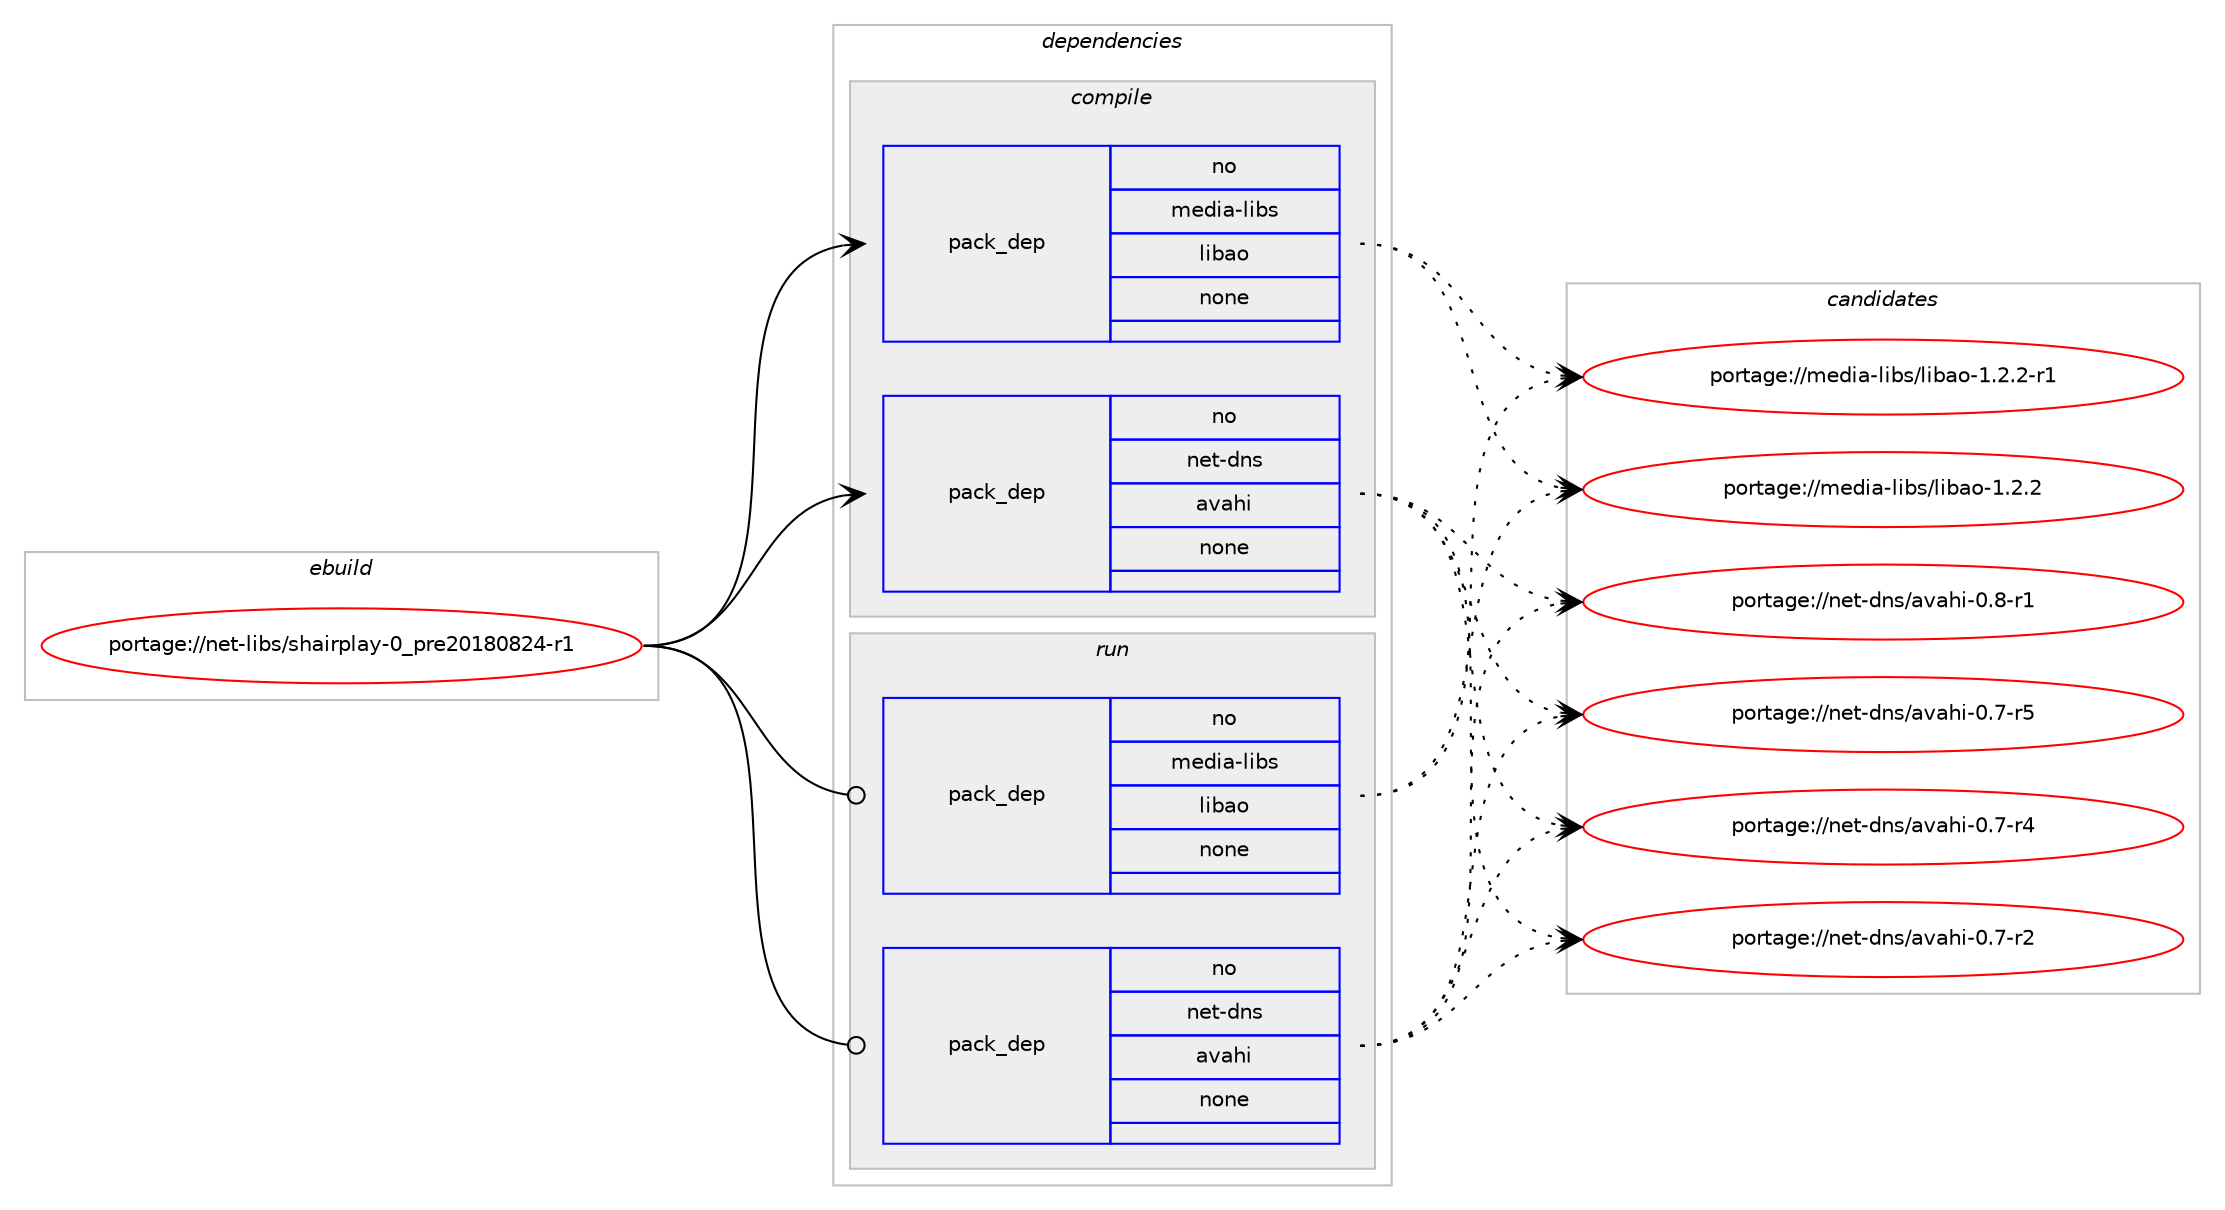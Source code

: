 digraph prolog {

# *************
# Graph options
# *************

newrank=true;
concentrate=true;
compound=true;
graph [rankdir=LR,fontname=Helvetica,fontsize=10,ranksep=1.5];#, ranksep=2.5, nodesep=0.2];
edge  [arrowhead=vee];
node  [fontname=Helvetica,fontsize=10];

# **********
# The ebuild
# **********

subgraph cluster_leftcol {
color=gray;
rank=same;
label=<<i>ebuild</i>>;
id [label="portage://net-libs/shairplay-0_pre20180824-r1", color=red, width=4, href="../net-libs/shairplay-0_pre20180824-r1.svg"];
}

# ****************
# The dependencies
# ****************

subgraph cluster_midcol {
color=gray;
label=<<i>dependencies</i>>;
subgraph cluster_compile {
fillcolor="#eeeeee";
style=filled;
label=<<i>compile</i>>;
subgraph pack44433 {
dependency56468 [label=<<TABLE BORDER="0" CELLBORDER="1" CELLSPACING="0" CELLPADDING="4" WIDTH="220"><TR><TD ROWSPAN="6" CELLPADDING="30">pack_dep</TD></TR><TR><TD WIDTH="110">no</TD></TR><TR><TD>media-libs</TD></TR><TR><TD>libao</TD></TR><TR><TD>none</TD></TR><TR><TD></TD></TR></TABLE>>, shape=none, color=blue];
}
id:e -> dependency56468:w [weight=20,style="solid",arrowhead="vee"];
subgraph pack44434 {
dependency56469 [label=<<TABLE BORDER="0" CELLBORDER="1" CELLSPACING="0" CELLPADDING="4" WIDTH="220"><TR><TD ROWSPAN="6" CELLPADDING="30">pack_dep</TD></TR><TR><TD WIDTH="110">no</TD></TR><TR><TD>net-dns</TD></TR><TR><TD>avahi</TD></TR><TR><TD>none</TD></TR><TR><TD></TD></TR></TABLE>>, shape=none, color=blue];
}
id:e -> dependency56469:w [weight=20,style="solid",arrowhead="vee"];
}
subgraph cluster_compileandrun {
fillcolor="#eeeeee";
style=filled;
label=<<i>compile and run</i>>;
}
subgraph cluster_run {
fillcolor="#eeeeee";
style=filled;
label=<<i>run</i>>;
subgraph pack44435 {
dependency56470 [label=<<TABLE BORDER="0" CELLBORDER="1" CELLSPACING="0" CELLPADDING="4" WIDTH="220"><TR><TD ROWSPAN="6" CELLPADDING="30">pack_dep</TD></TR><TR><TD WIDTH="110">no</TD></TR><TR><TD>media-libs</TD></TR><TR><TD>libao</TD></TR><TR><TD>none</TD></TR><TR><TD></TD></TR></TABLE>>, shape=none, color=blue];
}
id:e -> dependency56470:w [weight=20,style="solid",arrowhead="odot"];
subgraph pack44436 {
dependency56471 [label=<<TABLE BORDER="0" CELLBORDER="1" CELLSPACING="0" CELLPADDING="4" WIDTH="220"><TR><TD ROWSPAN="6" CELLPADDING="30">pack_dep</TD></TR><TR><TD WIDTH="110">no</TD></TR><TR><TD>net-dns</TD></TR><TR><TD>avahi</TD></TR><TR><TD>none</TD></TR><TR><TD></TD></TR></TABLE>>, shape=none, color=blue];
}
id:e -> dependency56471:w [weight=20,style="solid",arrowhead="odot"];
}
}

# **************
# The candidates
# **************

subgraph cluster_choices {
rank=same;
color=gray;
label=<<i>candidates</i>>;

subgraph choice44433 {
color=black;
nodesep=1;
choice1091011001059745108105981154710810598971114549465046504511449 [label="portage://media-libs/libao-1.2.2-r1", color=red, width=4,href="../media-libs/libao-1.2.2-r1.svg"];
choice109101100105974510810598115471081059897111454946504650 [label="portage://media-libs/libao-1.2.2", color=red, width=4,href="../media-libs/libao-1.2.2.svg"];
dependency56468:e -> choice1091011001059745108105981154710810598971114549465046504511449:w [style=dotted,weight="100"];
dependency56468:e -> choice109101100105974510810598115471081059897111454946504650:w [style=dotted,weight="100"];
}
subgraph choice44434 {
color=black;
nodesep=1;
choice11010111645100110115479711897104105454846564511449 [label="portage://net-dns/avahi-0.8-r1", color=red, width=4,href="../net-dns/avahi-0.8-r1.svg"];
choice11010111645100110115479711897104105454846554511453 [label="portage://net-dns/avahi-0.7-r5", color=red, width=4,href="../net-dns/avahi-0.7-r5.svg"];
choice11010111645100110115479711897104105454846554511452 [label="portage://net-dns/avahi-0.7-r4", color=red, width=4,href="../net-dns/avahi-0.7-r4.svg"];
choice11010111645100110115479711897104105454846554511450 [label="portage://net-dns/avahi-0.7-r2", color=red, width=4,href="../net-dns/avahi-0.7-r2.svg"];
dependency56469:e -> choice11010111645100110115479711897104105454846564511449:w [style=dotted,weight="100"];
dependency56469:e -> choice11010111645100110115479711897104105454846554511453:w [style=dotted,weight="100"];
dependency56469:e -> choice11010111645100110115479711897104105454846554511452:w [style=dotted,weight="100"];
dependency56469:e -> choice11010111645100110115479711897104105454846554511450:w [style=dotted,weight="100"];
}
subgraph choice44435 {
color=black;
nodesep=1;
choice1091011001059745108105981154710810598971114549465046504511449 [label="portage://media-libs/libao-1.2.2-r1", color=red, width=4,href="../media-libs/libao-1.2.2-r1.svg"];
choice109101100105974510810598115471081059897111454946504650 [label="portage://media-libs/libao-1.2.2", color=red, width=4,href="../media-libs/libao-1.2.2.svg"];
dependency56470:e -> choice1091011001059745108105981154710810598971114549465046504511449:w [style=dotted,weight="100"];
dependency56470:e -> choice109101100105974510810598115471081059897111454946504650:w [style=dotted,weight="100"];
}
subgraph choice44436 {
color=black;
nodesep=1;
choice11010111645100110115479711897104105454846564511449 [label="portage://net-dns/avahi-0.8-r1", color=red, width=4,href="../net-dns/avahi-0.8-r1.svg"];
choice11010111645100110115479711897104105454846554511453 [label="portage://net-dns/avahi-0.7-r5", color=red, width=4,href="../net-dns/avahi-0.7-r5.svg"];
choice11010111645100110115479711897104105454846554511452 [label="portage://net-dns/avahi-0.7-r4", color=red, width=4,href="../net-dns/avahi-0.7-r4.svg"];
choice11010111645100110115479711897104105454846554511450 [label="portage://net-dns/avahi-0.7-r2", color=red, width=4,href="../net-dns/avahi-0.7-r2.svg"];
dependency56471:e -> choice11010111645100110115479711897104105454846564511449:w [style=dotted,weight="100"];
dependency56471:e -> choice11010111645100110115479711897104105454846554511453:w [style=dotted,weight="100"];
dependency56471:e -> choice11010111645100110115479711897104105454846554511452:w [style=dotted,weight="100"];
dependency56471:e -> choice11010111645100110115479711897104105454846554511450:w [style=dotted,weight="100"];
}
}

}
